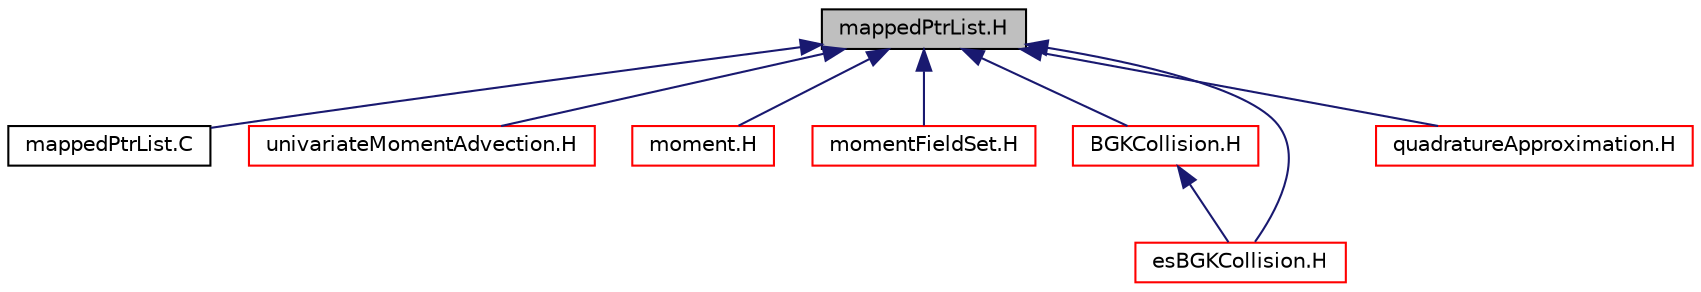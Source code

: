 digraph "mappedPtrList.H"
{
  bgcolor="transparent";
  edge [fontname="Helvetica",fontsize="10",labelfontname="Helvetica",labelfontsize="10"];
  node [fontname="Helvetica",fontsize="10",shape=record];
  Node5 [label="mappedPtrList.H",height=0.2,width=0.4,color="black", fillcolor="grey75", style="filled", fontcolor="black"];
  Node5 -> Node6 [dir="back",color="midnightblue",fontsize="10",style="solid",fontname="Helvetica"];
  Node6 [label="mappedPtrList.C",height=0.2,width=0.4,color="black",URL="$a00020.html"];
  Node5 -> Node7 [dir="back",color="midnightblue",fontsize="10",style="solid",fontname="Helvetica"];
  Node7 [label="univariateMomentAdvection.H",height=0.2,width=0.4,color="red",URL="$a00158.html"];
  Node5 -> Node24 [dir="back",color="midnightblue",fontsize="10",style="solid",fontname="Helvetica"];
  Node24 [label="moment.H",height=0.2,width=0.4,color="red",URL="$a00308.html"];
  Node5 -> Node131 [dir="back",color="midnightblue",fontsize="10",style="solid",fontname="Helvetica"];
  Node131 [label="momentFieldSet.H",height=0.2,width=0.4,color="red",URL="$a00314.html"];
  Node5 -> Node87 [dir="back",color="midnightblue",fontsize="10",style="solid",fontname="Helvetica"];
  Node87 [label="BGKCollision.H",height=0.2,width=0.4,color="red",URL="$a00488.html"];
  Node87 -> Node90 [dir="back",color="midnightblue",fontsize="10",style="solid",fontname="Helvetica"];
  Node90 [label="esBGKCollision.H",height=0.2,width=0.4,color="red",URL="$a00524.html"];
  Node5 -> Node90 [dir="back",color="midnightblue",fontsize="10",style="solid",fontname="Helvetica"];
  Node5 -> Node40 [dir="back",color="midnightblue",fontsize="10",style="solid",fontname="Helvetica"];
  Node40 [label="quadratureApproximation.H",height=0.2,width=0.4,color="red",URL="$a00656.html"];
}
